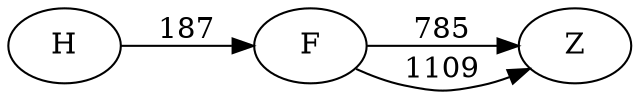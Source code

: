 digraph G {
	rankdir=LR size="8,5"
	H
	F
	H -> F [label=187]
	F
	Z
	F -> Z [label=785]
	F
	Z
	F -> Z [label=1109]
}
